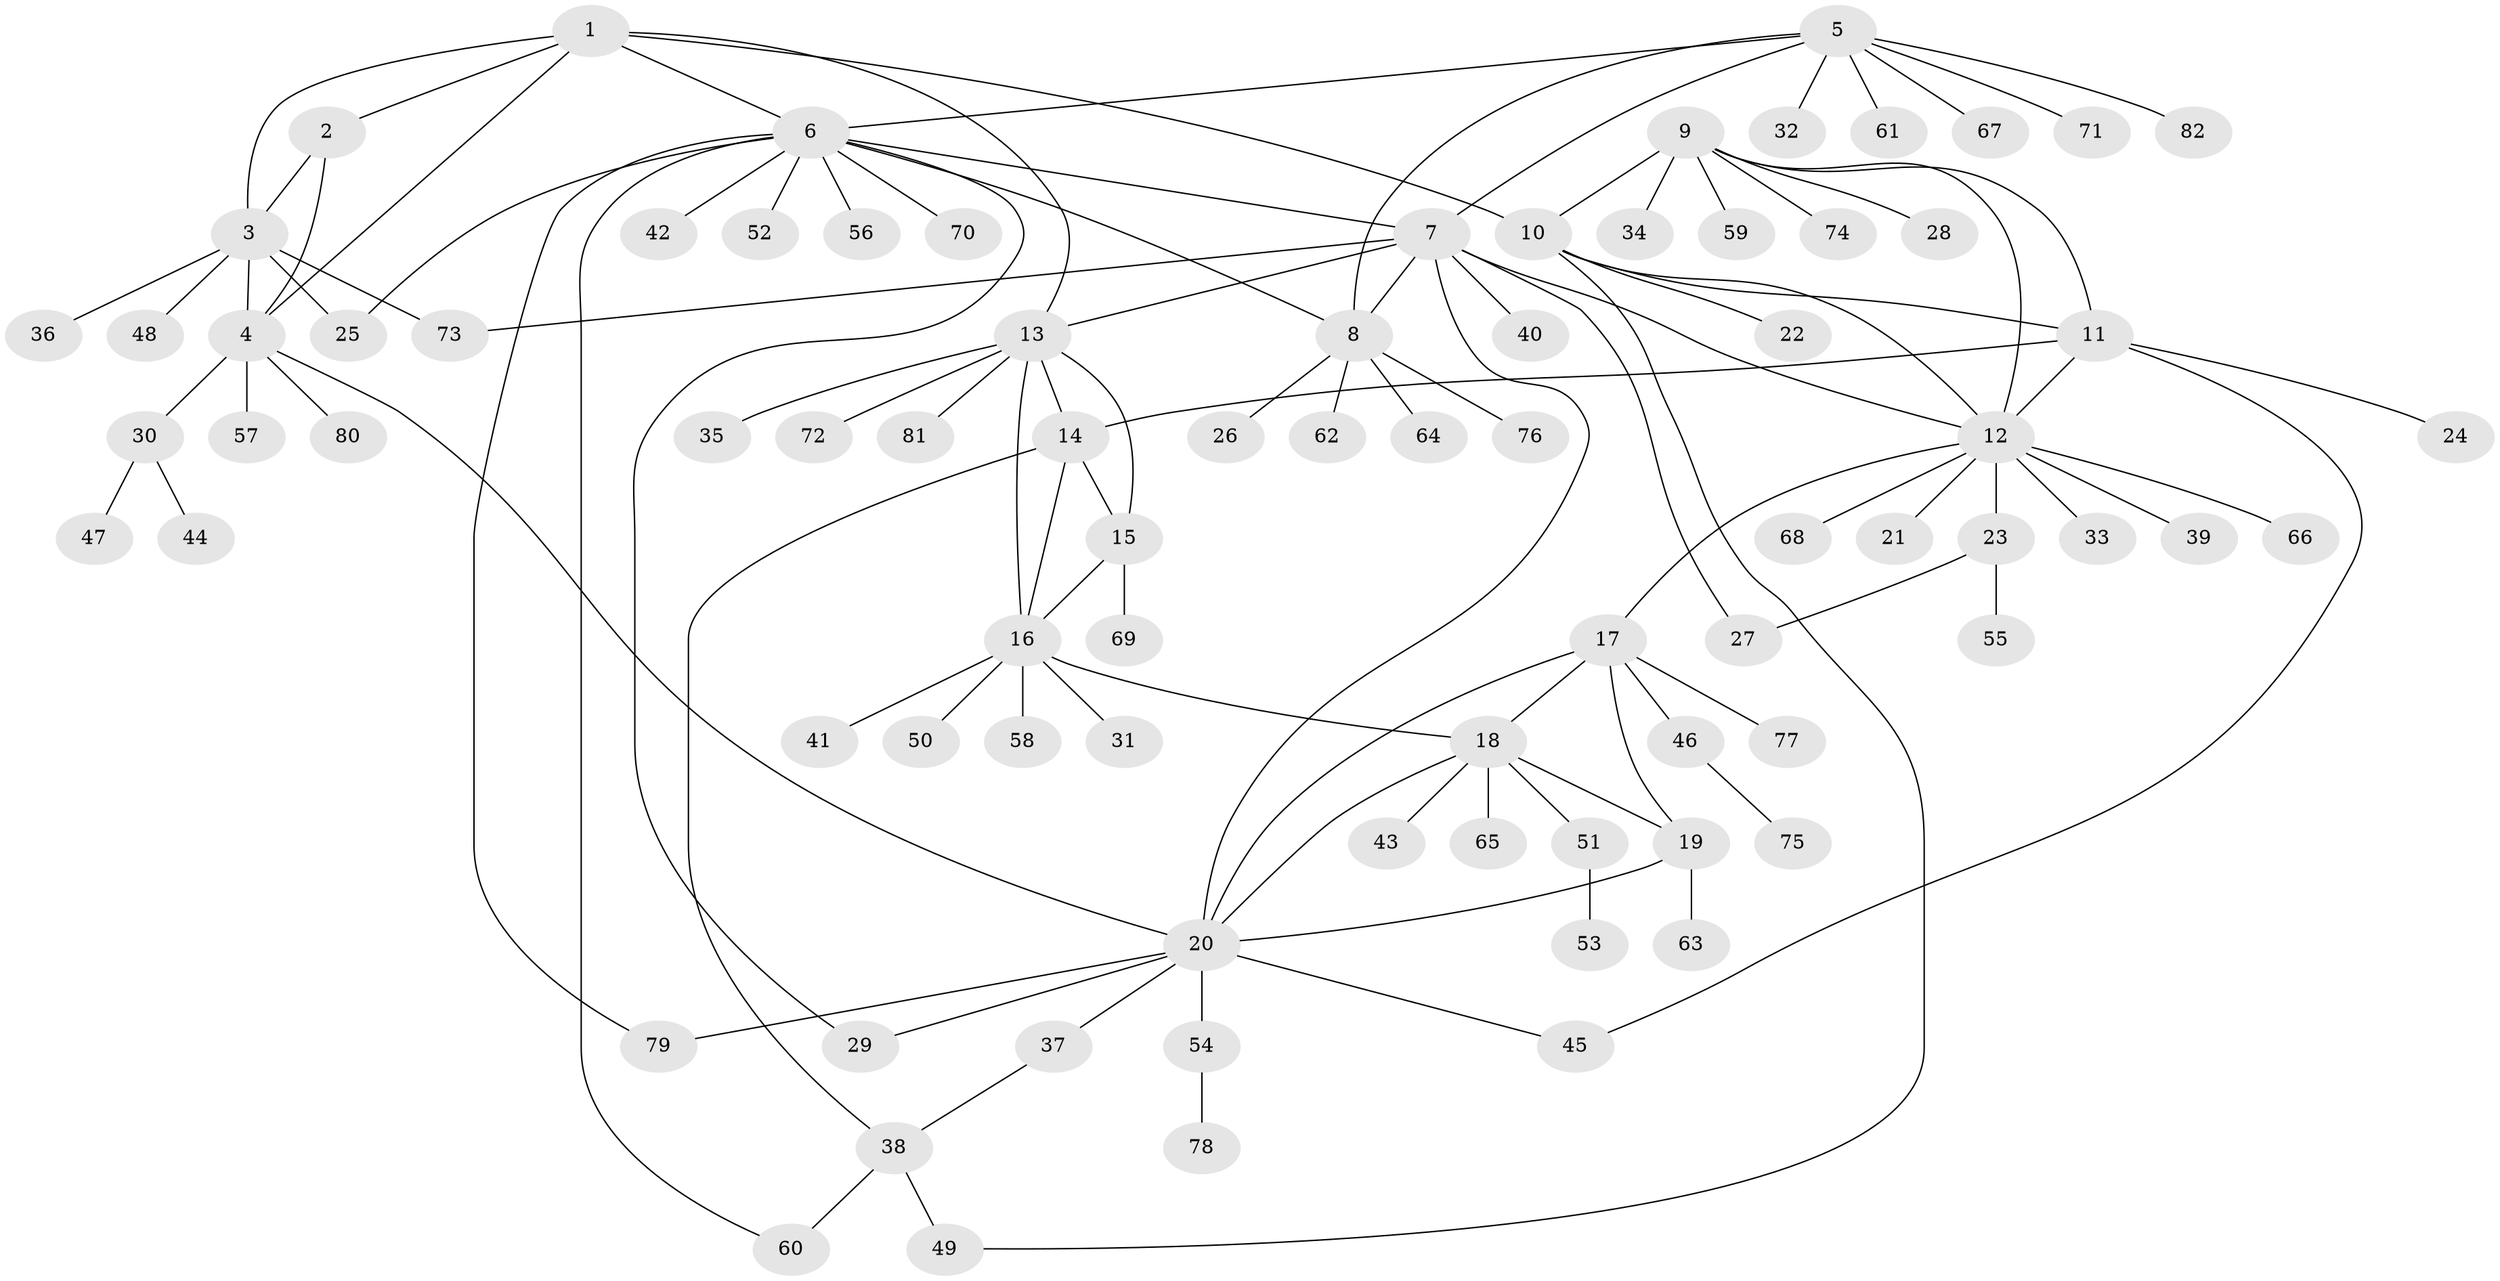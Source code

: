 // coarse degree distribution, {11: 0.01639344262295082, 3: 0.03278688524590164, 7: 0.01639344262295082, 6: 0.09836065573770492, 13: 0.01639344262295082, 10: 0.03278688524590164, 5: 0.04918032786885246, 9: 0.01639344262295082, 1: 0.6065573770491803, 2: 0.09836065573770492, 4: 0.01639344262295082}
// Generated by graph-tools (version 1.1) at 2025/24/03/03/25 07:24:14]
// undirected, 82 vertices, 111 edges
graph export_dot {
graph [start="1"]
  node [color=gray90,style=filled];
  1;
  2;
  3;
  4;
  5;
  6;
  7;
  8;
  9;
  10;
  11;
  12;
  13;
  14;
  15;
  16;
  17;
  18;
  19;
  20;
  21;
  22;
  23;
  24;
  25;
  26;
  27;
  28;
  29;
  30;
  31;
  32;
  33;
  34;
  35;
  36;
  37;
  38;
  39;
  40;
  41;
  42;
  43;
  44;
  45;
  46;
  47;
  48;
  49;
  50;
  51;
  52;
  53;
  54;
  55;
  56;
  57;
  58;
  59;
  60;
  61;
  62;
  63;
  64;
  65;
  66;
  67;
  68;
  69;
  70;
  71;
  72;
  73;
  74;
  75;
  76;
  77;
  78;
  79;
  80;
  81;
  82;
  1 -- 2;
  1 -- 3;
  1 -- 4;
  1 -- 6;
  1 -- 10;
  1 -- 13;
  2 -- 3;
  2 -- 4;
  3 -- 4;
  3 -- 25;
  3 -- 36;
  3 -- 48;
  3 -- 73;
  4 -- 20;
  4 -- 30;
  4 -- 57;
  4 -- 80;
  5 -- 6;
  5 -- 7;
  5 -- 8;
  5 -- 32;
  5 -- 61;
  5 -- 67;
  5 -- 71;
  5 -- 82;
  6 -- 7;
  6 -- 8;
  6 -- 25;
  6 -- 29;
  6 -- 42;
  6 -- 52;
  6 -- 56;
  6 -- 60;
  6 -- 70;
  6 -- 79;
  7 -- 8;
  7 -- 12;
  7 -- 13;
  7 -- 20;
  7 -- 27;
  7 -- 40;
  7 -- 73;
  8 -- 26;
  8 -- 62;
  8 -- 64;
  8 -- 76;
  9 -- 10;
  9 -- 11;
  9 -- 12;
  9 -- 28;
  9 -- 34;
  9 -- 59;
  9 -- 74;
  10 -- 11;
  10 -- 12;
  10 -- 22;
  10 -- 49;
  11 -- 12;
  11 -- 14;
  11 -- 24;
  11 -- 45;
  12 -- 17;
  12 -- 21;
  12 -- 23;
  12 -- 33;
  12 -- 39;
  12 -- 66;
  12 -- 68;
  13 -- 14;
  13 -- 15;
  13 -- 16;
  13 -- 35;
  13 -- 72;
  13 -- 81;
  14 -- 15;
  14 -- 16;
  14 -- 38;
  15 -- 16;
  15 -- 69;
  16 -- 18;
  16 -- 31;
  16 -- 41;
  16 -- 50;
  16 -- 58;
  17 -- 18;
  17 -- 19;
  17 -- 20;
  17 -- 46;
  17 -- 77;
  18 -- 19;
  18 -- 20;
  18 -- 43;
  18 -- 51;
  18 -- 65;
  19 -- 20;
  19 -- 63;
  20 -- 29;
  20 -- 37;
  20 -- 45;
  20 -- 54;
  20 -- 79;
  23 -- 27;
  23 -- 55;
  30 -- 44;
  30 -- 47;
  37 -- 38;
  38 -- 49;
  38 -- 60;
  46 -- 75;
  51 -- 53;
  54 -- 78;
}
